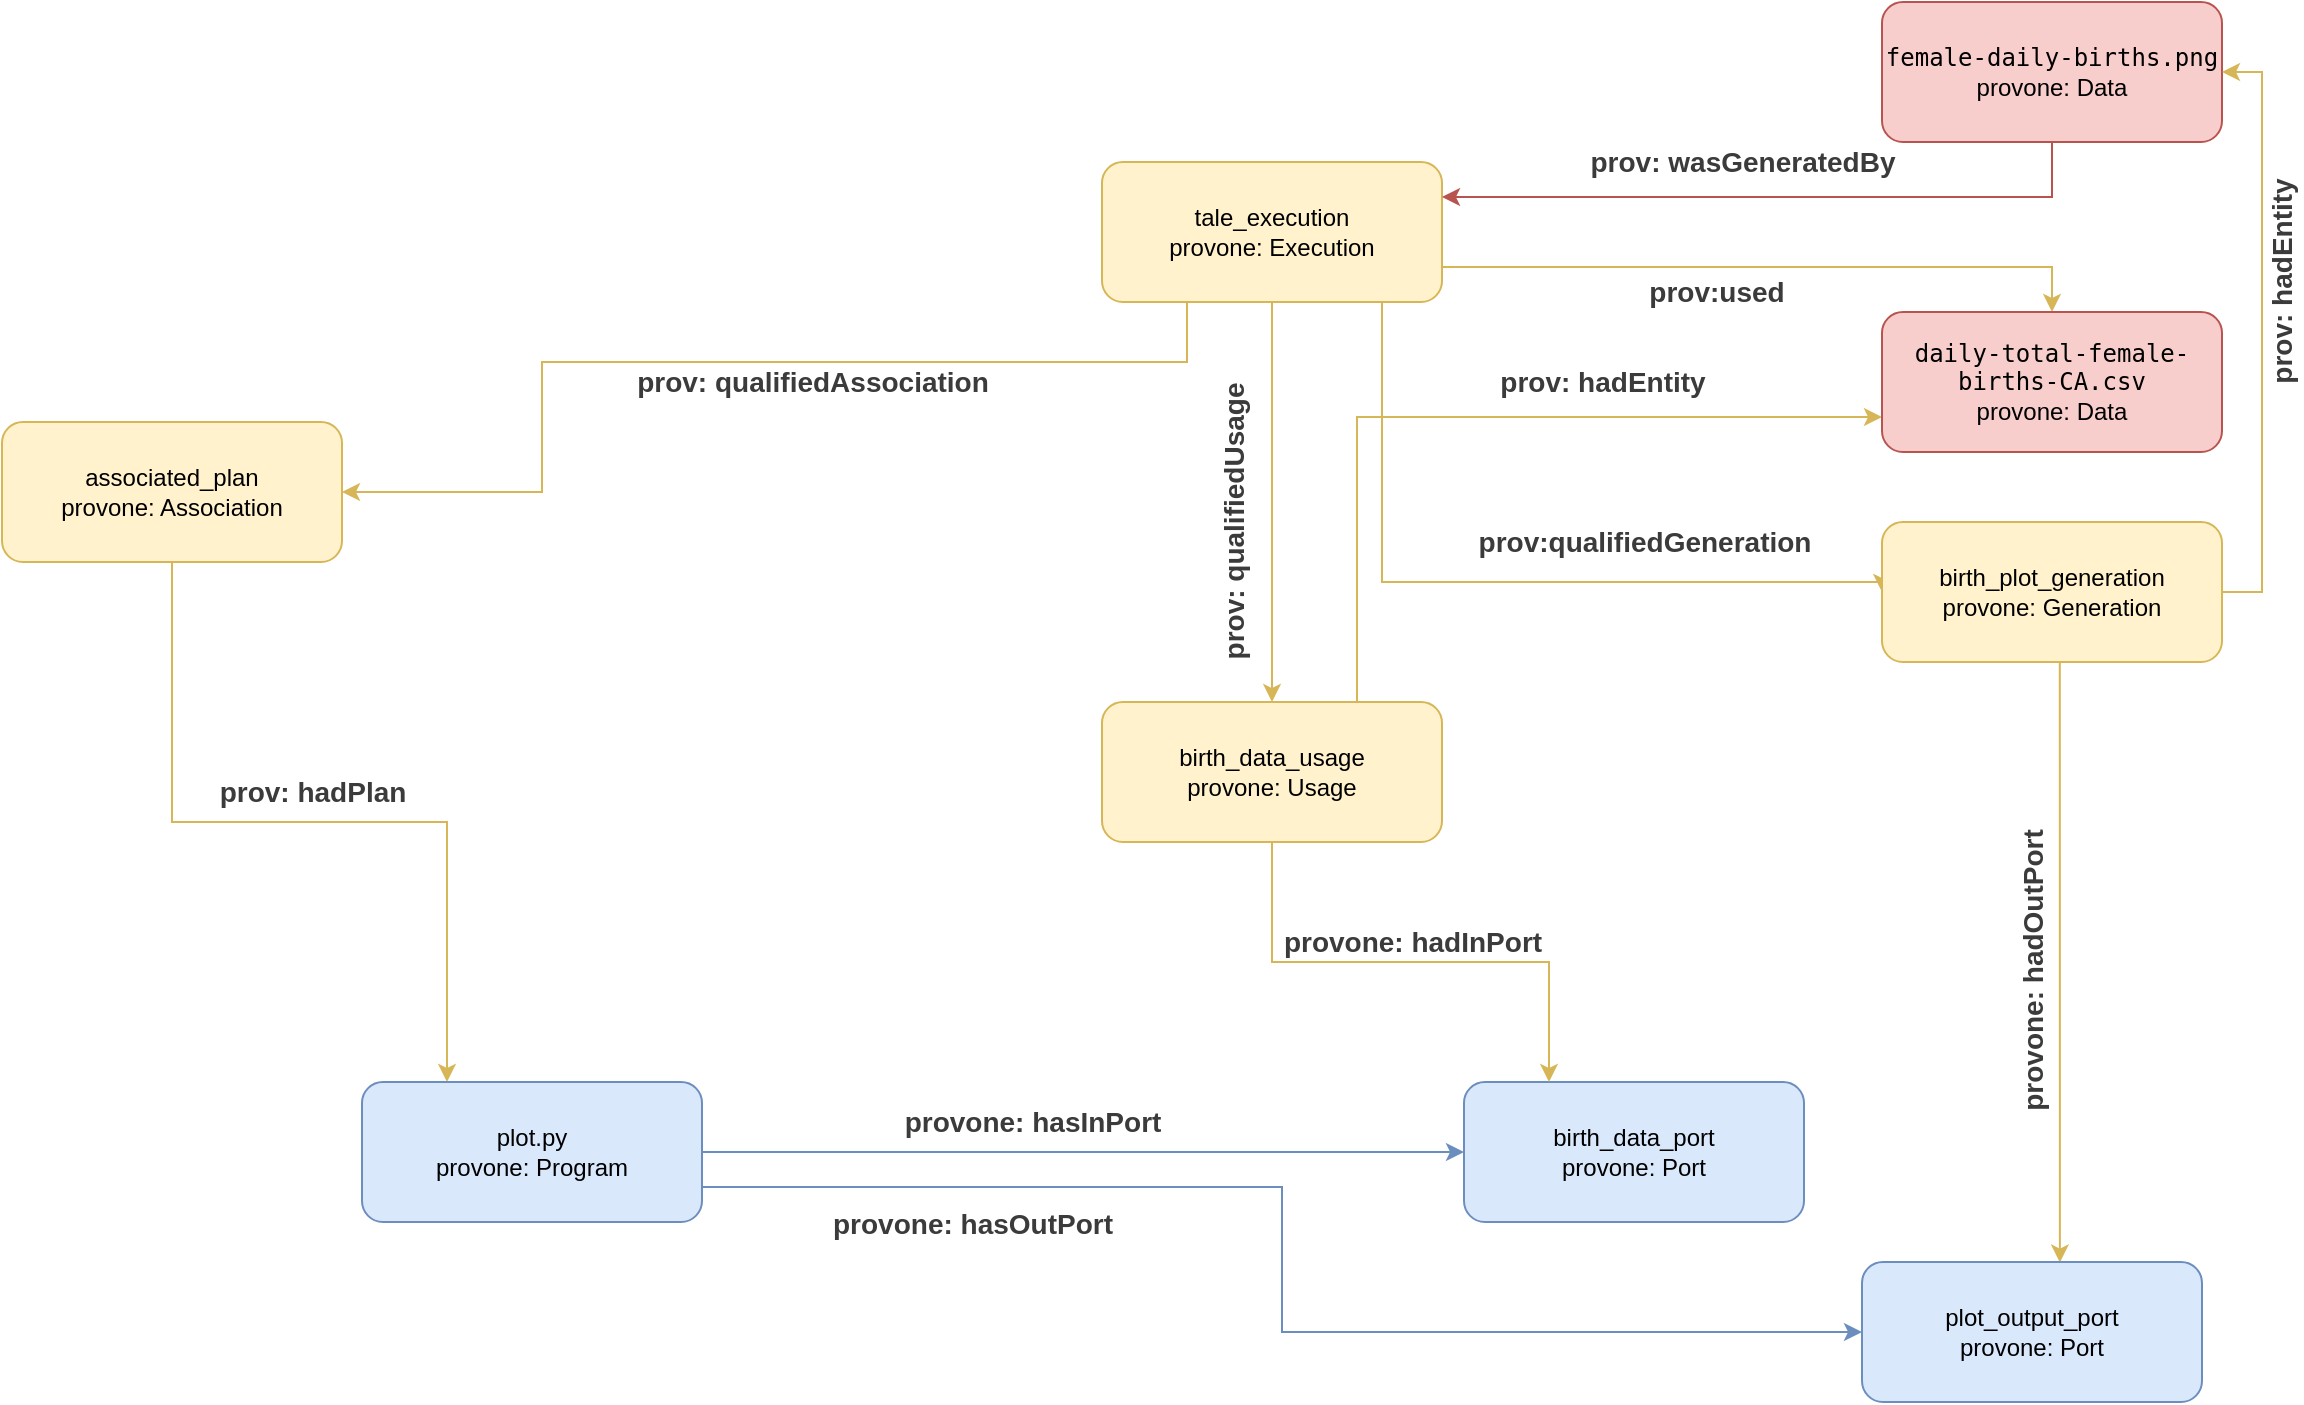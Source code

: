 <mxfile version="12.9.3" type="device"><diagram id="C5RBs43oDa-KdzZeNtuy" name="Page-1"><mxGraphModel dx="2182" dy="825" grid="1" gridSize="10" guides="1" tooltips="1" connect="1" arrows="1" fold="1" page="1" pageScale="1" pageWidth="827" pageHeight="1169" math="0" shadow="0"><root><mxCell id="WIyWlLk6GJQsqaUBKTNV-0"/><mxCell id="WIyWlLk6GJQsqaUBKTNV-1" parent="WIyWlLk6GJQsqaUBKTNV-0"/><mxCell id="6nAoL7I9D522QeWtdBci-1" value="" style="edgeStyle=orthogonalEdgeStyle;rounded=0;orthogonalLoop=1;jettySize=auto;html=1;exitX=0.25;exitY=1;exitDx=0;exitDy=0;entryX=1;entryY=0.5;entryDx=0;entryDy=0;fillColor=#fff2cc;strokeColor=#d6b656;" parent="WIyWlLk6GJQsqaUBKTNV-1" source="WIyWlLk6GJQsqaUBKTNV-3" target="6nAoL7I9D522QeWtdBci-0" edge="1"><mxGeometry relative="1" as="geometry"><Array as="points"><mxPoint x="423" y="270"/><mxPoint x="100" y="270"/><mxPoint x="100" y="335"/></Array></mxGeometry></mxCell><mxCell id="6nAoL7I9D522QeWtdBci-25" style="edgeStyle=orthogonalEdgeStyle;rounded=0;orthogonalLoop=1;jettySize=auto;html=1;exitX=0.5;exitY=1;exitDx=0;exitDy=0;entryX=0.5;entryY=0;entryDx=0;entryDy=0;fillColor=#fff2cc;strokeColor=#d6b656;" parent="WIyWlLk6GJQsqaUBKTNV-1" source="WIyWlLk6GJQsqaUBKTNV-3" target="6nAoL7I9D522QeWtdBci-16" edge="1"><mxGeometry relative="1" as="geometry"/></mxCell><mxCell id="6nAoL7I9D522QeWtdBci-28" style="edgeStyle=orthogonalEdgeStyle;rounded=0;orthogonalLoop=1;jettySize=auto;html=1;exitX=0.75;exitY=1;exitDx=0;exitDy=0;entryX=0;entryY=0.5;entryDx=0;entryDy=0;fillColor=#fff2cc;strokeColor=#d6b656;" parent="WIyWlLk6GJQsqaUBKTNV-1" source="WIyWlLk6GJQsqaUBKTNV-3" target="6nAoL7I9D522QeWtdBci-27" edge="1"><mxGeometry relative="1" as="geometry"><Array as="points"><mxPoint x="520" y="240"/><mxPoint x="520" y="380"/><mxPoint x="770" y="380"/></Array></mxGeometry></mxCell><mxCell id="Lj1iTd8vPLAphwY7sKEV-2" style="edgeStyle=orthogonalEdgeStyle;rounded=0;orthogonalLoop=1;jettySize=auto;html=1;exitX=1;exitY=0.75;exitDx=0;exitDy=0;entryX=0.5;entryY=0;entryDx=0;entryDy=0;fillColor=#fff2cc;strokeColor=#d6b656;" parent="WIyWlLk6GJQsqaUBKTNV-1" source="WIyWlLk6GJQsqaUBKTNV-3" target="S7q7Bd4BP5tiHzz6USZi-3" edge="1"><mxGeometry relative="1" as="geometry"/></mxCell><mxCell id="WIyWlLk6GJQsqaUBKTNV-3" value="&lt;div&gt;tale_execution&lt;/div&gt;&lt;div&gt;provone: Execution&lt;br&gt;&lt;/div&gt;" style="rounded=1;whiteSpace=wrap;html=1;fontSize=12;glass=0;strokeWidth=1;shadow=0;fillColor=#fff2cc;strokeColor=#d6b656;" parent="WIyWlLk6GJQsqaUBKTNV-1" vertex="1"><mxGeometry x="380" y="170" width="170" height="70" as="geometry"/></mxCell><mxCell id="6nAoL7I9D522QeWtdBci-3" value="" style="edgeStyle=orthogonalEdgeStyle;rounded=0;orthogonalLoop=1;jettySize=auto;html=1;entryX=0.25;entryY=0;entryDx=0;entryDy=0;exitX=0.5;exitY=1;exitDx=0;exitDy=0;fillColor=#fff2cc;strokeColor=#d6b656;" parent="WIyWlLk6GJQsqaUBKTNV-1" source="6nAoL7I9D522QeWtdBci-0" target="6nAoL7I9D522QeWtdBci-2" edge="1"><mxGeometry relative="1" as="geometry"><mxPoint x="420" y="450" as="targetPoint"/></mxGeometry></mxCell><mxCell id="6nAoL7I9D522QeWtdBci-0" value="&lt;div&gt;associated_plan&lt;/div&gt;&lt;div&gt;provone: Association&lt;/div&gt;" style="rounded=1;whiteSpace=wrap;html=1;fontSize=12;glass=0;strokeWidth=1;shadow=0;fillColor=#fff2cc;strokeColor=#d6b656;" parent="WIyWlLk6GJQsqaUBKTNV-1" vertex="1"><mxGeometry x="-170" y="300" width="170" height="70" as="geometry"/></mxCell><mxCell id="6nAoL7I9D522QeWtdBci-12" value="" style="edgeStyle=orthogonalEdgeStyle;rounded=0;orthogonalLoop=1;jettySize=auto;html=1;fillColor=#dae8fc;strokeColor=#6c8ebf;" parent="WIyWlLk6GJQsqaUBKTNV-1" source="6nAoL7I9D522QeWtdBci-2" target="6nAoL7I9D522QeWtdBci-11" edge="1"><mxGeometry relative="1" as="geometry"/></mxCell><mxCell id="6nAoL7I9D522QeWtdBci-30" style="edgeStyle=orthogonalEdgeStyle;rounded=0;orthogonalLoop=1;jettySize=auto;html=1;exitX=1;exitY=0.75;exitDx=0;exitDy=0;entryX=0;entryY=0.5;entryDx=0;entryDy=0;fillColor=#dae8fc;strokeColor=#6c8ebf;" parent="WIyWlLk6GJQsqaUBKTNV-1" source="6nAoL7I9D522QeWtdBci-2" target="6nAoL7I9D522QeWtdBci-29" edge="1"><mxGeometry relative="1" as="geometry"/></mxCell><mxCell id="6nAoL7I9D522QeWtdBci-2" value="&lt;div&gt;&lt;span&gt;plot.py&lt;/span&gt;&lt;/div&gt;&lt;div&gt;&lt;span&gt;provone: Program&lt;/span&gt;&lt;br&gt;&lt;/div&gt;" style="rounded=1;whiteSpace=wrap;html=1;fontSize=12;glass=0;strokeWidth=1;shadow=0;fillColor=#dae8fc;strokeColor=#6c8ebf;" parent="WIyWlLk6GJQsqaUBKTNV-1" vertex="1"><mxGeometry x="10" y="630" width="170" height="70" as="geometry"/></mxCell><mxCell id="6nAoL7I9D522QeWtdBci-11" value="&lt;div&gt;birth_data_port&lt;/div&gt;&lt;div&gt;&lt;span&gt;provone: Port&lt;/span&gt;&lt;br&gt;&lt;/div&gt;" style="rounded=1;whiteSpace=wrap;html=1;fontSize=12;glass=0;strokeWidth=1;shadow=0;fillColor=#dae8fc;strokeColor=#6c8ebf;" parent="WIyWlLk6GJQsqaUBKTNV-1" vertex="1"><mxGeometry x="561" y="630" width="170" height="70" as="geometry"/></mxCell><mxCell id="6nAoL7I9D522QeWtdBci-21" style="edgeStyle=orthogonalEdgeStyle;rounded=0;orthogonalLoop=1;jettySize=auto;html=1;exitX=0.5;exitY=1;exitDx=0;exitDy=0;entryX=0.25;entryY=0;entryDx=0;entryDy=0;fillColor=#fff2cc;strokeColor=#d6b656;" parent="WIyWlLk6GJQsqaUBKTNV-1" source="6nAoL7I9D522QeWtdBci-16" target="6nAoL7I9D522QeWtdBci-11" edge="1"><mxGeometry relative="1" as="geometry"/></mxCell><mxCell id="Lj1iTd8vPLAphwY7sKEV-5" style="edgeStyle=orthogonalEdgeStyle;rounded=0;orthogonalLoop=1;jettySize=auto;html=1;exitX=0.75;exitY=0;exitDx=0;exitDy=0;entryX=0;entryY=0.75;entryDx=0;entryDy=0;fillColor=#fff2cc;strokeColor=#d6b656;" parent="WIyWlLk6GJQsqaUBKTNV-1" source="6nAoL7I9D522QeWtdBci-16" target="S7q7Bd4BP5tiHzz6USZi-3" edge="1"><mxGeometry relative="1" as="geometry"/></mxCell><mxCell id="6nAoL7I9D522QeWtdBci-16" value="&lt;div&gt;&lt;span&gt;birth_data_usage&lt;/span&gt;&lt;/div&gt;&lt;div&gt;&lt;span&gt;provone: Usage&lt;/span&gt;&lt;br&gt;&lt;/div&gt;" style="rounded=1;whiteSpace=wrap;html=1;fontSize=12;glass=0;strokeWidth=1;shadow=0;fillColor=#fff2cc;strokeColor=#d6b656;" parent="WIyWlLk6GJQsqaUBKTNV-1" vertex="1"><mxGeometry x="380" y="440" width="170" height="70" as="geometry"/></mxCell><mxCell id="S7q7Bd4BP5tiHzz6USZi-3" value="&lt;div&gt;&lt;code&gt;daily-total-female-births-CA.csv&lt;/code&gt;&lt;/div&gt;&lt;div&gt;provone: Data&lt;br&gt;&lt;/div&gt;" style="rounded=1;whiteSpace=wrap;html=1;fontSize=12;glass=0;strokeWidth=1;shadow=0;fillColor=#f8cecc;strokeColor=#b85450;" parent="WIyWlLk6GJQsqaUBKTNV-1" vertex="1"><mxGeometry x="770" y="245" width="170" height="70" as="geometry"/></mxCell><mxCell id="Lj1iTd8vPLAphwY7sKEV-1" style="edgeStyle=orthogonalEdgeStyle;rounded=0;orthogonalLoop=1;jettySize=auto;html=1;exitX=0.5;exitY=1;exitDx=0;exitDy=0;entryX=1;entryY=0.25;entryDx=0;entryDy=0;fillColor=#f8cecc;strokeColor=#b85450;" parent="WIyWlLk6GJQsqaUBKTNV-1" source="S7q7Bd4BP5tiHzz6USZi-0" target="WIyWlLk6GJQsqaUBKTNV-3" edge="1"><mxGeometry relative="1" as="geometry"/></mxCell><mxCell id="S7q7Bd4BP5tiHzz6USZi-0" value="&lt;div&gt;&lt;code&gt;female-daily-births.png&lt;/code&gt;&lt;/div&gt;&lt;div&gt;provone: Data&lt;br&gt;&lt;/div&gt;" style="rounded=1;whiteSpace=wrap;html=1;fontSize=12;glass=0;strokeWidth=1;shadow=0;fillColor=#f8cecc;strokeColor=#b85450;" parent="WIyWlLk6GJQsqaUBKTNV-1" vertex="1"><mxGeometry x="770" y="90" width="170" height="70" as="geometry"/></mxCell><mxCell id="6nAoL7I9D522QeWtdBci-5" value="&lt;font style=&quot;font-size: 14px&quot; color=&quot;#3b3b3b&quot;&gt;&lt;b&gt;prov: qualifiedAssociation&lt;/b&gt;&lt;/font&gt;" style="text;html=1;align=center;verticalAlign=middle;resizable=0;points=[];autosize=1;" parent="WIyWlLk6GJQsqaUBKTNV-1" vertex="1"><mxGeometry x="140" y="270" width="190" height="20" as="geometry"/></mxCell><mxCell id="6nAoL7I9D522QeWtdBci-6" value="&lt;b&gt;&lt;font style=&quot;font-size: 14px&quot; color=&quot;#3b3b3b&quot;&gt;prov: hadPlan&lt;/font&gt;&lt;/b&gt;" style="text;html=1;align=center;verticalAlign=middle;resizable=0;points=[];autosize=1;" parent="WIyWlLk6GJQsqaUBKTNV-1" vertex="1"><mxGeometry x="-70" y="475" width="110" height="20" as="geometry"/></mxCell><mxCell id="6nAoL7I9D522QeWtdBci-7" value="&lt;b&gt;&lt;font style=&quot;font-size: 14px&quot; color=&quot;#3b3b3b&quot;&gt;prov:used&lt;/font&gt;&lt;/b&gt;" style="text;html=1;align=center;verticalAlign=middle;resizable=0;points=[];rotation=0;" parent="WIyWlLk6GJQsqaUBKTNV-1" vertex="1" connectable="0"><mxGeometry x="700" y="260.0" as="geometry"><mxPoint x="-13" y="-25.02" as="offset"/></mxGeometry></mxCell><mxCell id="6nAoL7I9D522QeWtdBci-8" value="&lt;font style=&quot;font-size: 14px&quot; color=&quot;#3b3b3b&quot;&gt;&lt;b&gt;prov: wasGeneratedBy&lt;/b&gt;&lt;/font&gt;" style="text;html=1;align=center;verticalAlign=middle;resizable=0;points=[];autosize=1;rotation=0;" parent="WIyWlLk6GJQsqaUBKTNV-1" vertex="1"><mxGeometry x="615" y="160" width="170" height="20" as="geometry"/></mxCell><mxCell id="6nAoL7I9D522QeWtdBci-13" value="&lt;b&gt;&lt;font color=&quot;#3b3b3b&quot; style=&quot;font-size: 14px&quot;&gt;provone: hasInPort&lt;/font&gt;&lt;/b&gt;" style="text;html=1;align=center;verticalAlign=middle;resizable=0;points=[];autosize=1;" parent="WIyWlLk6GJQsqaUBKTNV-1" vertex="1"><mxGeometry x="275" y="640" width="140" height="20" as="geometry"/></mxCell><mxCell id="6nAoL7I9D522QeWtdBci-22" value="&lt;b&gt;&lt;font style=&quot;font-size: 14px&quot; color=&quot;#3b3b3b&quot;&gt;provone: hadInPort&lt;/font&gt;&lt;/b&gt;" style="text;html=1;align=center;verticalAlign=middle;resizable=0;points=[];autosize=1;" parent="WIyWlLk6GJQsqaUBKTNV-1" vertex="1"><mxGeometry x="465" y="550" width="140" height="20" as="geometry"/></mxCell><mxCell id="6nAoL7I9D522QeWtdBci-26" value="&lt;font style=&quot;font-size: 14px&quot; color=&quot;#3b3b3b&quot;&gt;&lt;b&gt;prov: qualifiedUsage&lt;/b&gt;&lt;/font&gt;" style="text;html=1;align=center;verticalAlign=middle;resizable=0;points=[];autosize=1;rotation=-90;" parent="WIyWlLk6GJQsqaUBKTNV-1" vertex="1"><mxGeometry x="371" y="340" width="150" height="20" as="geometry"/></mxCell><mxCell id="6nAoL7I9D522QeWtdBci-31" style="edgeStyle=orthogonalEdgeStyle;rounded=0;orthogonalLoop=1;jettySize=auto;html=1;exitX=0.5;exitY=1;exitDx=0;exitDy=0;fillColor=#fff2cc;strokeColor=#d6b656;entryX=0.582;entryY=0.004;entryDx=0;entryDy=0;entryPerimeter=0;" parent="WIyWlLk6GJQsqaUBKTNV-1" source="6nAoL7I9D522QeWtdBci-27" target="6nAoL7I9D522QeWtdBci-29" edge="1"><mxGeometry relative="1" as="geometry"><mxPoint x="855" y="660" as="targetPoint"/><Array as="points"><mxPoint x="859" y="420"/></Array></mxGeometry></mxCell><mxCell id="Lj1iTd8vPLAphwY7sKEV-3" style="edgeStyle=orthogonalEdgeStyle;rounded=0;orthogonalLoop=1;jettySize=auto;html=1;exitX=1;exitY=0.5;exitDx=0;exitDy=0;entryX=1;entryY=0.5;entryDx=0;entryDy=0;fillColor=#fff2cc;strokeColor=#d6b656;" parent="WIyWlLk6GJQsqaUBKTNV-1" source="6nAoL7I9D522QeWtdBci-27" target="S7q7Bd4BP5tiHzz6USZi-0" edge="1"><mxGeometry relative="1" as="geometry"/></mxCell><mxCell id="6nAoL7I9D522QeWtdBci-27" value="&lt;div&gt;&lt;span&gt;birth_plot_generation&lt;/span&gt;&lt;/div&gt;&lt;div&gt;&lt;span&gt;provone: Generation&lt;/span&gt;&lt;br&gt;&lt;/div&gt;" style="rounded=1;whiteSpace=wrap;html=1;fontSize=12;glass=0;strokeWidth=1;shadow=0;fillColor=#fff2cc;strokeColor=#d6b656;" parent="WIyWlLk6GJQsqaUBKTNV-1" vertex="1"><mxGeometry x="770" y="350" width="170" height="70" as="geometry"/></mxCell><mxCell id="6nAoL7I9D522QeWtdBci-29" value="&lt;div&gt;plot_output_port&lt;/div&gt;&lt;div&gt;&lt;span&gt;provone: Port&lt;/span&gt;&lt;br&gt;&lt;/div&gt;" style="rounded=1;whiteSpace=wrap;html=1;fontSize=12;glass=0;strokeWidth=1;shadow=0;fillColor=#dae8fc;strokeColor=#6c8ebf;" parent="WIyWlLk6GJQsqaUBKTNV-1" vertex="1"><mxGeometry x="760" y="720" width="170" height="70" as="geometry"/></mxCell><mxCell id="6nAoL7I9D522QeWtdBci-34" value="&lt;b&gt;&lt;font style=&quot;font-size: 14px&quot; color=&quot;#3b3b3b&quot;&gt;prov:qualifiedGeneration&lt;/font&gt;&lt;/b&gt;" style="text;html=1;align=center;verticalAlign=middle;resizable=0;points=[];autosize=1;" parent="WIyWlLk6GJQsqaUBKTNV-1" vertex="1"><mxGeometry x="561" y="350" width="180" height="20" as="geometry"/></mxCell><mxCell id="6nAoL7I9D522QeWtdBci-35" value="&lt;b&gt;&lt;font style=&quot;font-size: 14px&quot; color=&quot;#3b3b3b&quot;&gt;prov: hadEntity&lt;/font&gt;&lt;/b&gt;" style="text;html=1;align=center;verticalAlign=middle;resizable=0;points=[];autosize=1;" parent="WIyWlLk6GJQsqaUBKTNV-1" vertex="1"><mxGeometry x="570" y="270" width="120" height="20" as="geometry"/></mxCell><mxCell id="6nAoL7I9D522QeWtdBci-36" value="&lt;b&gt;&lt;font style=&quot;font-size: 14px&quot; color=&quot;#3b3b3b&quot;&gt;provone: hadOutPort&lt;/font&gt;&lt;/b&gt;" style="text;html=1;align=center;verticalAlign=middle;resizable=0;points=[];autosize=1;rotation=-90;" parent="WIyWlLk6GJQsqaUBKTNV-1" vertex="1"><mxGeometry x="765" y="564.5" width="160" height="20" as="geometry"/></mxCell><mxCell id="6nAoL7I9D522QeWtdBci-37" value="&lt;b&gt;&lt;font style=&quot;font-size: 14px&quot; color=&quot;#3b3b3b&quot;&gt;provone: hasOutPort&lt;/font&gt;&lt;/b&gt;" style="text;html=1;align=center;verticalAlign=middle;resizable=0;points=[];autosize=1;" parent="WIyWlLk6GJQsqaUBKTNV-1" vertex="1"><mxGeometry x="235" y="691" width="160" height="20" as="geometry"/></mxCell><mxCell id="Lj1iTd8vPLAphwY7sKEV-6" value="&lt;b&gt;&lt;font style=&quot;font-size: 14px&quot; color=&quot;#3b3b3b&quot;&gt;prov: hadEntity&lt;/font&gt;&lt;/b&gt;" style="text;html=1;align=center;verticalAlign=middle;resizable=0;points=[];autosize=1;rotation=-90;" parent="WIyWlLk6GJQsqaUBKTNV-1" vertex="1"><mxGeometry x="910" y="220" width="120" height="20" as="geometry"/></mxCell></root></mxGraphModel></diagram></mxfile>